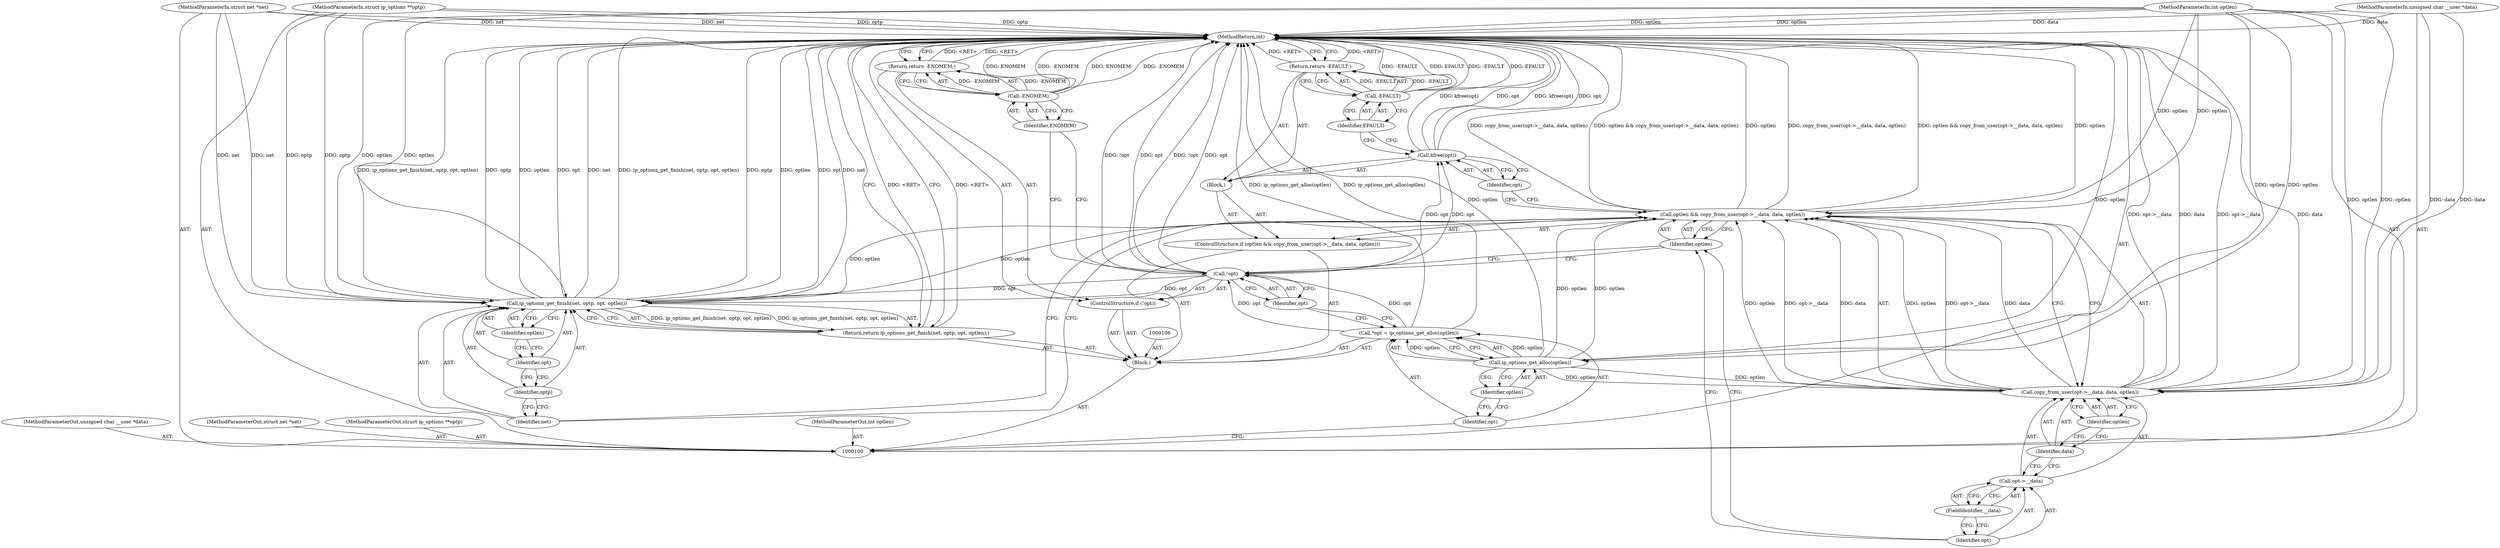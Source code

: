 digraph "1_linux_f6d8bd051c391c1c0458a30b2a7abcd939329259_20" {
"1000138" [label="(MethodReturn,int)"];
"1000101" [label="(MethodParameterIn,struct net *net)"];
"1000191" [label="(MethodParameterOut,struct net *net)"];
"1000102" [label="(MethodParameterIn,struct ip_options **optp)"];
"1000192" [label="(MethodParameterOut,struct ip_options **optp)"];
"1000130" [label="(Call,-EFAULT)"];
"1000131" [label="(Identifier,EFAULT)"];
"1000129" [label="(Return,return -EFAULT;)"];
"1000132" [label="(Return,return ip_options_get_finish(net, optp, opt, optlen);)"];
"1000134" [label="(Identifier,net)"];
"1000135" [label="(Identifier,optp)"];
"1000136" [label="(Identifier,opt)"];
"1000137" [label="(Identifier,optlen)"];
"1000133" [label="(Call,ip_options_get_finish(net, optp, opt, optlen))"];
"1000104" [label="(MethodParameterIn,int optlen)"];
"1000194" [label="(MethodParameterOut,int optlen)"];
"1000103" [label="(MethodParameterIn,unsigned char __user *data)"];
"1000193" [label="(MethodParameterOut,unsigned char __user *data)"];
"1000105" [label="(Block,)"];
"1000107" [label="(Call,*opt = ip_options_get_alloc(optlen))"];
"1000108" [label="(Identifier,opt)"];
"1000109" [label="(Call,ip_options_get_alloc(optlen))"];
"1000110" [label="(Identifier,optlen)"];
"1000111" [label="(ControlStructure,if (!opt))"];
"1000112" [label="(Call,!opt)"];
"1000113" [label="(Identifier,opt)"];
"1000115" [label="(Call,-ENOMEM)"];
"1000116" [label="(Identifier,ENOMEM)"];
"1000114" [label="(Return,return -ENOMEM;)"];
"1000117" [label="(ControlStructure,if (optlen && copy_from_user(opt->__data, data, optlen)))"];
"1000120" [label="(Call,copy_from_user(opt->__data, data, optlen))"];
"1000121" [label="(Call,opt->__data)"];
"1000122" [label="(Identifier,opt)"];
"1000123" [label="(FieldIdentifier,__data)"];
"1000124" [label="(Identifier,data)"];
"1000125" [label="(Identifier,optlen)"];
"1000118" [label="(Call,optlen && copy_from_user(opt->__data, data, optlen))"];
"1000119" [label="(Identifier,optlen)"];
"1000126" [label="(Block,)"];
"1000127" [label="(Call,kfree(opt))"];
"1000128" [label="(Identifier,opt)"];
"1000138" -> "1000100"  [label="AST: "];
"1000138" -> "1000114"  [label="CFG: "];
"1000138" -> "1000129"  [label="CFG: "];
"1000138" -> "1000132"  [label="CFG: "];
"1000130" -> "1000138"  [label="DDG: -EFAULT"];
"1000130" -> "1000138"  [label="DDG: EFAULT"];
"1000104" -> "1000138"  [label="DDG: optlen"];
"1000127" -> "1000138"  [label="DDG: kfree(opt)"];
"1000127" -> "1000138"  [label="DDG: opt"];
"1000118" -> "1000138"  [label="DDG: optlen && copy_from_user(opt->__data, data, optlen)"];
"1000118" -> "1000138"  [label="DDG: optlen"];
"1000118" -> "1000138"  [label="DDG: copy_from_user(opt->__data, data, optlen)"];
"1000133" -> "1000138"  [label="DDG: opt"];
"1000133" -> "1000138"  [label="DDG: net"];
"1000133" -> "1000138"  [label="DDG: ip_options_get_finish(net, optp, opt, optlen)"];
"1000133" -> "1000138"  [label="DDG: optp"];
"1000133" -> "1000138"  [label="DDG: optlen"];
"1000115" -> "1000138"  [label="DDG: ENOMEM"];
"1000115" -> "1000138"  [label="DDG: -ENOMEM"];
"1000103" -> "1000138"  [label="DDG: data"];
"1000120" -> "1000138"  [label="DDG: opt->__data"];
"1000120" -> "1000138"  [label="DDG: data"];
"1000102" -> "1000138"  [label="DDG: optp"];
"1000112" -> "1000138"  [label="DDG: !opt"];
"1000112" -> "1000138"  [label="DDG: opt"];
"1000101" -> "1000138"  [label="DDG: net"];
"1000109" -> "1000138"  [label="DDG: optlen"];
"1000107" -> "1000138"  [label="DDG: ip_options_get_alloc(optlen)"];
"1000132" -> "1000138"  [label="DDG: <RET>"];
"1000129" -> "1000138"  [label="DDG: <RET>"];
"1000114" -> "1000138"  [label="DDG: <RET>"];
"1000101" -> "1000100"  [label="AST: "];
"1000101" -> "1000138"  [label="DDG: net"];
"1000101" -> "1000133"  [label="DDG: net"];
"1000191" -> "1000100"  [label="AST: "];
"1000102" -> "1000100"  [label="AST: "];
"1000102" -> "1000138"  [label="DDG: optp"];
"1000102" -> "1000133"  [label="DDG: optp"];
"1000192" -> "1000100"  [label="AST: "];
"1000130" -> "1000129"  [label="AST: "];
"1000130" -> "1000131"  [label="CFG: "];
"1000131" -> "1000130"  [label="AST: "];
"1000129" -> "1000130"  [label="CFG: "];
"1000130" -> "1000138"  [label="DDG: -EFAULT"];
"1000130" -> "1000138"  [label="DDG: EFAULT"];
"1000130" -> "1000129"  [label="DDG: -EFAULT"];
"1000131" -> "1000130"  [label="AST: "];
"1000131" -> "1000127"  [label="CFG: "];
"1000130" -> "1000131"  [label="CFG: "];
"1000129" -> "1000126"  [label="AST: "];
"1000129" -> "1000130"  [label="CFG: "];
"1000130" -> "1000129"  [label="AST: "];
"1000138" -> "1000129"  [label="CFG: "];
"1000129" -> "1000138"  [label="DDG: <RET>"];
"1000130" -> "1000129"  [label="DDG: -EFAULT"];
"1000132" -> "1000105"  [label="AST: "];
"1000132" -> "1000133"  [label="CFG: "];
"1000133" -> "1000132"  [label="AST: "];
"1000138" -> "1000132"  [label="CFG: "];
"1000132" -> "1000138"  [label="DDG: <RET>"];
"1000133" -> "1000132"  [label="DDG: ip_options_get_finish(net, optp, opt, optlen)"];
"1000134" -> "1000133"  [label="AST: "];
"1000134" -> "1000118"  [label="CFG: "];
"1000135" -> "1000134"  [label="CFG: "];
"1000135" -> "1000133"  [label="AST: "];
"1000135" -> "1000134"  [label="CFG: "];
"1000136" -> "1000135"  [label="CFG: "];
"1000136" -> "1000133"  [label="AST: "];
"1000136" -> "1000135"  [label="CFG: "];
"1000137" -> "1000136"  [label="CFG: "];
"1000137" -> "1000133"  [label="AST: "];
"1000137" -> "1000136"  [label="CFG: "];
"1000133" -> "1000137"  [label="CFG: "];
"1000133" -> "1000132"  [label="AST: "];
"1000133" -> "1000137"  [label="CFG: "];
"1000134" -> "1000133"  [label="AST: "];
"1000135" -> "1000133"  [label="AST: "];
"1000136" -> "1000133"  [label="AST: "];
"1000137" -> "1000133"  [label="AST: "];
"1000132" -> "1000133"  [label="CFG: "];
"1000133" -> "1000138"  [label="DDG: opt"];
"1000133" -> "1000138"  [label="DDG: net"];
"1000133" -> "1000138"  [label="DDG: ip_options_get_finish(net, optp, opt, optlen)"];
"1000133" -> "1000138"  [label="DDG: optp"];
"1000133" -> "1000138"  [label="DDG: optlen"];
"1000133" -> "1000132"  [label="DDG: ip_options_get_finish(net, optp, opt, optlen)"];
"1000101" -> "1000133"  [label="DDG: net"];
"1000102" -> "1000133"  [label="DDG: optp"];
"1000112" -> "1000133"  [label="DDG: opt"];
"1000118" -> "1000133"  [label="DDG: optlen"];
"1000104" -> "1000133"  [label="DDG: optlen"];
"1000104" -> "1000100"  [label="AST: "];
"1000104" -> "1000138"  [label="DDG: optlen"];
"1000104" -> "1000109"  [label="DDG: optlen"];
"1000104" -> "1000118"  [label="DDG: optlen"];
"1000104" -> "1000120"  [label="DDG: optlen"];
"1000104" -> "1000133"  [label="DDG: optlen"];
"1000194" -> "1000100"  [label="AST: "];
"1000103" -> "1000100"  [label="AST: "];
"1000103" -> "1000138"  [label="DDG: data"];
"1000103" -> "1000120"  [label="DDG: data"];
"1000193" -> "1000100"  [label="AST: "];
"1000105" -> "1000100"  [label="AST: "];
"1000106" -> "1000105"  [label="AST: "];
"1000107" -> "1000105"  [label="AST: "];
"1000111" -> "1000105"  [label="AST: "];
"1000117" -> "1000105"  [label="AST: "];
"1000132" -> "1000105"  [label="AST: "];
"1000107" -> "1000105"  [label="AST: "];
"1000107" -> "1000109"  [label="CFG: "];
"1000108" -> "1000107"  [label="AST: "];
"1000109" -> "1000107"  [label="AST: "];
"1000113" -> "1000107"  [label="CFG: "];
"1000107" -> "1000138"  [label="DDG: ip_options_get_alloc(optlen)"];
"1000109" -> "1000107"  [label="DDG: optlen"];
"1000107" -> "1000112"  [label="DDG: opt"];
"1000108" -> "1000107"  [label="AST: "];
"1000108" -> "1000100"  [label="CFG: "];
"1000110" -> "1000108"  [label="CFG: "];
"1000109" -> "1000107"  [label="AST: "];
"1000109" -> "1000110"  [label="CFG: "];
"1000110" -> "1000109"  [label="AST: "];
"1000107" -> "1000109"  [label="CFG: "];
"1000109" -> "1000138"  [label="DDG: optlen"];
"1000109" -> "1000107"  [label="DDG: optlen"];
"1000104" -> "1000109"  [label="DDG: optlen"];
"1000109" -> "1000118"  [label="DDG: optlen"];
"1000109" -> "1000120"  [label="DDG: optlen"];
"1000110" -> "1000109"  [label="AST: "];
"1000110" -> "1000108"  [label="CFG: "];
"1000109" -> "1000110"  [label="CFG: "];
"1000111" -> "1000105"  [label="AST: "];
"1000112" -> "1000111"  [label="AST: "];
"1000114" -> "1000111"  [label="AST: "];
"1000112" -> "1000111"  [label="AST: "];
"1000112" -> "1000113"  [label="CFG: "];
"1000113" -> "1000112"  [label="AST: "];
"1000116" -> "1000112"  [label="CFG: "];
"1000119" -> "1000112"  [label="CFG: "];
"1000112" -> "1000138"  [label="DDG: !opt"];
"1000112" -> "1000138"  [label="DDG: opt"];
"1000107" -> "1000112"  [label="DDG: opt"];
"1000112" -> "1000127"  [label="DDG: opt"];
"1000112" -> "1000133"  [label="DDG: opt"];
"1000113" -> "1000112"  [label="AST: "];
"1000113" -> "1000107"  [label="CFG: "];
"1000112" -> "1000113"  [label="CFG: "];
"1000115" -> "1000114"  [label="AST: "];
"1000115" -> "1000116"  [label="CFG: "];
"1000116" -> "1000115"  [label="AST: "];
"1000114" -> "1000115"  [label="CFG: "];
"1000115" -> "1000138"  [label="DDG: ENOMEM"];
"1000115" -> "1000138"  [label="DDG: -ENOMEM"];
"1000115" -> "1000114"  [label="DDG: -ENOMEM"];
"1000116" -> "1000115"  [label="AST: "];
"1000116" -> "1000112"  [label="CFG: "];
"1000115" -> "1000116"  [label="CFG: "];
"1000114" -> "1000111"  [label="AST: "];
"1000114" -> "1000115"  [label="CFG: "];
"1000115" -> "1000114"  [label="AST: "];
"1000138" -> "1000114"  [label="CFG: "];
"1000114" -> "1000138"  [label="DDG: <RET>"];
"1000115" -> "1000114"  [label="DDG: -ENOMEM"];
"1000117" -> "1000105"  [label="AST: "];
"1000118" -> "1000117"  [label="AST: "];
"1000126" -> "1000117"  [label="AST: "];
"1000120" -> "1000118"  [label="AST: "];
"1000120" -> "1000125"  [label="CFG: "];
"1000121" -> "1000120"  [label="AST: "];
"1000124" -> "1000120"  [label="AST: "];
"1000125" -> "1000120"  [label="AST: "];
"1000118" -> "1000120"  [label="CFG: "];
"1000120" -> "1000138"  [label="DDG: opt->__data"];
"1000120" -> "1000138"  [label="DDG: data"];
"1000120" -> "1000118"  [label="DDG: optlen"];
"1000120" -> "1000118"  [label="DDG: opt->__data"];
"1000120" -> "1000118"  [label="DDG: data"];
"1000103" -> "1000120"  [label="DDG: data"];
"1000109" -> "1000120"  [label="DDG: optlen"];
"1000104" -> "1000120"  [label="DDG: optlen"];
"1000121" -> "1000120"  [label="AST: "];
"1000121" -> "1000123"  [label="CFG: "];
"1000122" -> "1000121"  [label="AST: "];
"1000123" -> "1000121"  [label="AST: "];
"1000124" -> "1000121"  [label="CFG: "];
"1000122" -> "1000121"  [label="AST: "];
"1000122" -> "1000119"  [label="CFG: "];
"1000123" -> "1000122"  [label="CFG: "];
"1000123" -> "1000121"  [label="AST: "];
"1000123" -> "1000122"  [label="CFG: "];
"1000121" -> "1000123"  [label="CFG: "];
"1000124" -> "1000120"  [label="AST: "];
"1000124" -> "1000121"  [label="CFG: "];
"1000125" -> "1000124"  [label="CFG: "];
"1000125" -> "1000120"  [label="AST: "];
"1000125" -> "1000124"  [label="CFG: "];
"1000120" -> "1000125"  [label="CFG: "];
"1000118" -> "1000117"  [label="AST: "];
"1000118" -> "1000119"  [label="CFG: "];
"1000118" -> "1000120"  [label="CFG: "];
"1000119" -> "1000118"  [label="AST: "];
"1000120" -> "1000118"  [label="AST: "];
"1000128" -> "1000118"  [label="CFG: "];
"1000134" -> "1000118"  [label="CFG: "];
"1000118" -> "1000138"  [label="DDG: optlen && copy_from_user(opt->__data, data, optlen)"];
"1000118" -> "1000138"  [label="DDG: optlen"];
"1000118" -> "1000138"  [label="DDG: copy_from_user(opt->__data, data, optlen)"];
"1000120" -> "1000118"  [label="DDG: optlen"];
"1000120" -> "1000118"  [label="DDG: opt->__data"];
"1000120" -> "1000118"  [label="DDG: data"];
"1000109" -> "1000118"  [label="DDG: optlen"];
"1000104" -> "1000118"  [label="DDG: optlen"];
"1000118" -> "1000133"  [label="DDG: optlen"];
"1000119" -> "1000118"  [label="AST: "];
"1000119" -> "1000112"  [label="CFG: "];
"1000122" -> "1000119"  [label="CFG: "];
"1000118" -> "1000119"  [label="CFG: "];
"1000126" -> "1000117"  [label="AST: "];
"1000127" -> "1000126"  [label="AST: "];
"1000129" -> "1000126"  [label="AST: "];
"1000127" -> "1000126"  [label="AST: "];
"1000127" -> "1000128"  [label="CFG: "];
"1000128" -> "1000127"  [label="AST: "];
"1000131" -> "1000127"  [label="CFG: "];
"1000127" -> "1000138"  [label="DDG: kfree(opt)"];
"1000127" -> "1000138"  [label="DDG: opt"];
"1000112" -> "1000127"  [label="DDG: opt"];
"1000128" -> "1000127"  [label="AST: "];
"1000128" -> "1000118"  [label="CFG: "];
"1000127" -> "1000128"  [label="CFG: "];
}
